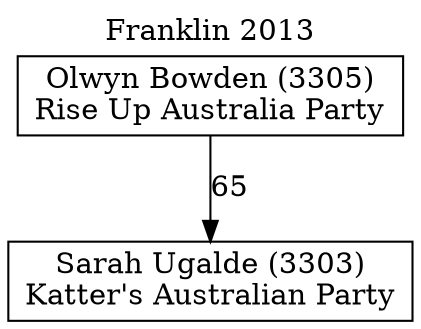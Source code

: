 // House preference flow
digraph "Sarah Ugalde (3303)_Franklin_2013" {
	graph [label="Franklin 2013" labelloc=t mclimit=10]
	node [shape=box]
	"Sarah Ugalde (3303)" [label="Sarah Ugalde (3303)
Katter's Australian Party"]
	"Olwyn Bowden (3305)" [label="Olwyn Bowden (3305)
Rise Up Australia Party"]
	"Olwyn Bowden (3305)" -> "Sarah Ugalde (3303)" [label=65]
}
